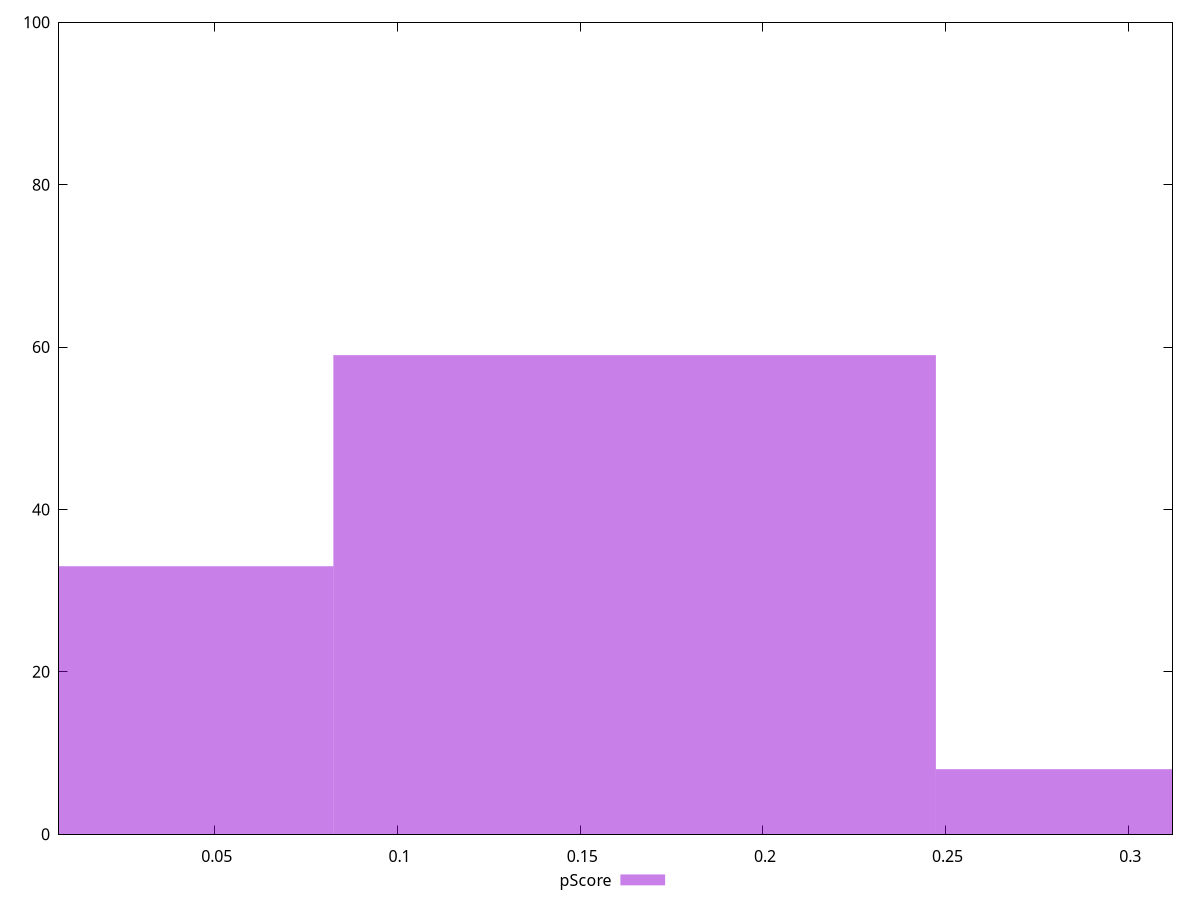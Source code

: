 reset

$pScore <<EOF
0 33
0.16489616911557894 59
0.3297923382311579 8
EOF

set key outside below
set boxwidth 0.16489616911557894
set xrange [0.007355886235897946:0.3121001998375601]
set yrange [0:100]
set trange [0:100]
set style fill transparent solid 0.5 noborder
set terminal svg size 640, 490 enhanced background rgb 'white'
set output "report_00017_2021-02-10T15-08-03.406Z/max-potential-fid/samples/pages/pScore/histogram.svg"

plot $pScore title "pScore" with boxes

reset
